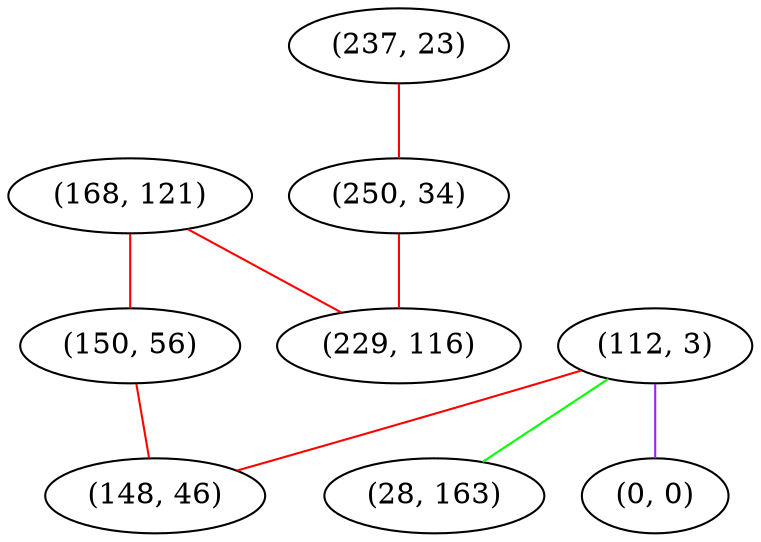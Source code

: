 graph "" {
"(168, 121)";
"(237, 23)";
"(150, 56)";
"(112, 3)";
"(28, 163)";
"(250, 34)";
"(229, 116)";
"(0, 0)";
"(148, 46)";
"(168, 121)" -- "(229, 116)"  [color=red, key=0, weight=1];
"(168, 121)" -- "(150, 56)"  [color=red, key=0, weight=1];
"(237, 23)" -- "(250, 34)"  [color=red, key=0, weight=1];
"(150, 56)" -- "(148, 46)"  [color=red, key=0, weight=1];
"(112, 3)" -- "(0, 0)"  [color=purple, key=0, weight=4];
"(112, 3)" -- "(148, 46)"  [color=red, key=0, weight=1];
"(112, 3)" -- "(28, 163)"  [color=green, key=0, weight=2];
"(250, 34)" -- "(229, 116)"  [color=red, key=0, weight=1];
}
